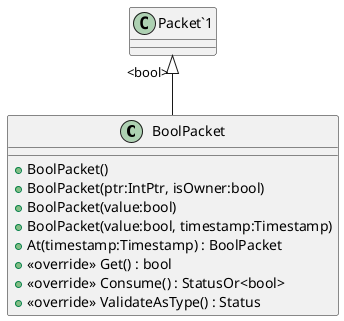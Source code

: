 @startuml
class BoolPacket {
    + BoolPacket()
    + BoolPacket(ptr:IntPtr, isOwner:bool)
    + BoolPacket(value:bool)
    + BoolPacket(value:bool, timestamp:Timestamp)
    + At(timestamp:Timestamp) : BoolPacket
    + <<override>> Get() : bool
    + <<override>> Consume() : StatusOr<bool>
    + <<override>> ValidateAsType() : Status
}
"Packet`1" "<bool>" <|-- BoolPacket
@enduml

